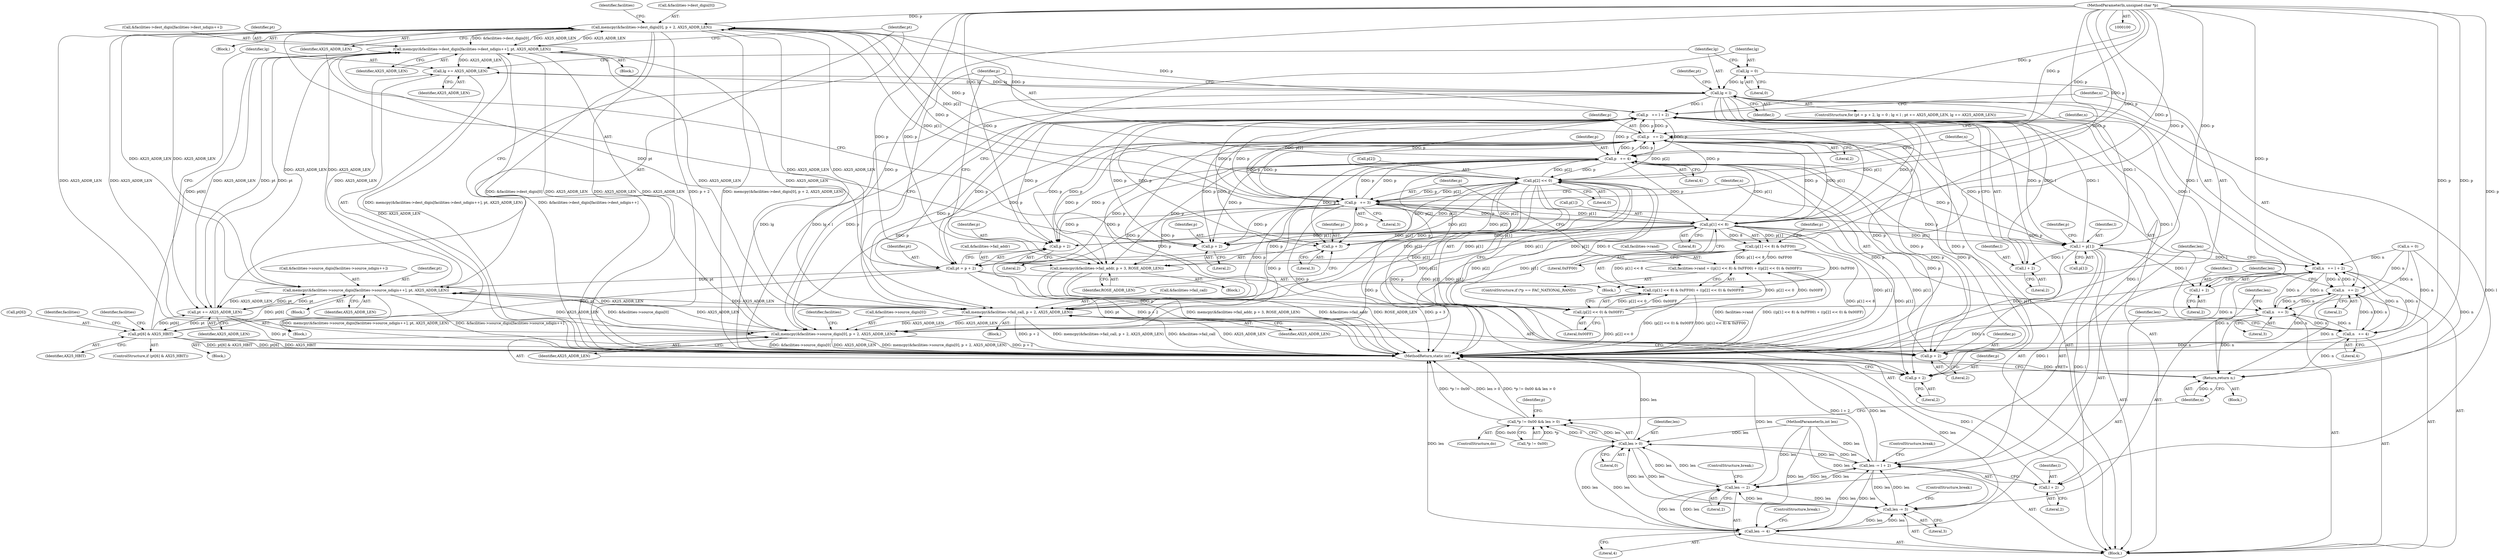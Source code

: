 digraph "0_linux_be20250c13f88375345ad99950190685eda51eb8_1@API" {
"1000224" [label="(Call,memcpy(&facilities->dest_digis[0], p + 2, AX25_ADDR_LEN))"];
"1000364" [label="(Call,p   += l + 2)"];
"1000302" [label="(Call,lg < l)"];
"1000309" [label="(Call,lg += AX25_ADDR_LEN)"];
"1000329" [label="(Call,memcpy(&facilities->dest_digis[facilities->dest_ndigis++], pt, AX25_ADDR_LEN))"];
"1000224" [label="(Call,memcpy(&facilities->dest_digis[0], p + 2, AX25_ADDR_LEN))"];
"1000125" [label="(Call,p   += 2)"];
"1000171" [label="(Call,p   += 4)"];
"1000154" [label="(Call,p[2] << 0)"];
"1000160" [label="(Call,p   += 3)"];
"1000147" [label="(Call,p[1] << 8)"];
"1000101" [label="(MethodParameterIn,unsigned char *p)"];
"1000247" [label="(Call,memcpy(&facilities->fail_call, p + 2, AX25_ADDR_LEN))"];
"1000197" [label="(Call,memcpy(&facilities->source_digis[0], p + 2, AX25_ADDR_LEN))"];
"1000352" [label="(Call,memcpy(&facilities->source_digis[facilities->source_ndigis++], pt, AX25_ADDR_LEN))"];
"1000314" [label="(Call,pt[6] & AX25_HBIT)"];
"1000306" [label="(Call,pt += AX25_ADDR_LEN)"];
"1000294" [label="(Call,pt = p + 2)"];
"1000299" [label="(Call,lg = 0)"];
"1000182" [label="(Call,l = p[1])"];
"1000146" [label="(Call,(p[1] << 8) & 0xFF00)"];
"1000141" [label="(Call,facilities->rand = ((p[1] << 8) & 0xFF00) + ((p[2] << 0) & 0x00FF))"];
"1000145" [label="(Call,((p[1] << 8) & 0xFF00) + ((p[2] << 0) & 0x00FF))"];
"1000153" [label="(Call,(p[2] << 0) & 0x00FF)"];
"1000366" [label="(Call,l + 2)"];
"1000369" [label="(Call,n   += l + 2)"];
"1000128" [label="(Call,n   += 2)"];
"1000163" [label="(Call,n   += 3)"];
"1000174" [label="(Call,n   += 4)"];
"1000388" [label="(Return,return n;)"];
"1000371" [label="(Call,l + 2)"];
"1000374" [label="(Call,len -= l + 2)"];
"1000131" [label="(Call,len -= 2)"];
"1000166" [label="(Call,len -= 3)"];
"1000177" [label="(Call,len -= 4)"];
"1000385" [label="(Call,len > 0)"];
"1000380" [label="(Call,*p != 0x00 && len > 0)"];
"1000376" [label="(Call,l + 2)"];
"1000204" [label="(Call,p + 2)"];
"1000231" [label="(Call,p + 2)"];
"1000252" [label="(Call,p + 2)"];
"1000263" [label="(Call,memcpy(&facilities->fail_addr, p + 3, ROSE_ADDR_LEN))"];
"1000268" [label="(Call,p + 3)"];
"1000296" [label="(Call,p + 2)"];
"1000166" [label="(Call,len -= 3)"];
"1000293" [label="(Block,)"];
"1000121" [label="(Identifier,p)"];
"1000248" [label="(Call,&facilities->fail_call)"];
"1000162" [label="(Literal,3)"];
"1000130" [label="(Literal,2)"];
"1000168" [label="(Literal,3)"];
"1000246" [label="(Block,)"];
"1000377" [label="(Identifier,l)"];
"1000263" [label="(Call,memcpy(&facilities->fail_addr, p + 3, ROSE_ADDR_LEN))"];
"1000127" [label="(Literal,2)"];
"1000304" [label="(Identifier,l)"];
"1000262" [label="(Block,)"];
"1000380" [label="(Call,*p != 0x00 && len > 0)"];
"1000126" [label="(Identifier,p)"];
"1000374" [label="(Call,len -= l + 2)"];
"1000379" [label="(ControlStructure,break;)"];
"1000169" [label="(ControlStructure,break;)"];
"1000313" [label="(ControlStructure,if (pt[6] & AX25_HBIT))"];
"1000311" [label="(Identifier,AX25_ADDR_LEN)"];
"1000323" [label="(Identifier,facilities)"];
"1000103" [label="(MethodParameterIn,int len)"];
"1000165" [label="(Literal,3)"];
"1000296" [label="(Call,p + 2)"];
"1000132" [label="(Identifier,len)"];
"1000252" [label="(Call,p + 2)"];
"1000167" [label="(Identifier,len)"];
"1000178" [label="(Identifier,len)"];
"1000164" [label="(Identifier,n)"];
"1000180" [label="(ControlStructure,break;)"];
"1000141" [label="(Call,facilities->rand = ((p[1] << 8) & 0xFF00) + ((p[2] << 0) & 0x00FF))"];
"1000307" [label="(Identifier,pt)"];
"1000353" [label="(Call,&facilities->source_digis[facilities->source_ndigis++])"];
"1000104" [label="(Block,)"];
"1000234" [label="(Identifier,AX25_ADDR_LEN)"];
"1000134" [label="(ControlStructure,break;)"];
"1000370" [label="(Identifier,n)"];
"1000362" [label="(Identifier,pt)"];
"1000308" [label="(Identifier,AX25_ADDR_LEN)"];
"1000123" [label="(Block,)"];
"1000197" [label="(Call,memcpy(&facilities->source_digis[0], p + 2, AX25_ADDR_LEN))"];
"1000268" [label="(Call,p + 3)"];
"1000315" [label="(Call,pt[6])"];
"1000177" [label="(Call,len -= 4)"];
"1000346" [label="(Identifier,facilities)"];
"1000146" [label="(Call,(p[1] << 8) & 0xFF00)"];
"1000294" [label="(Call,pt = p + 2)"];
"1000161" [label="(Identifier,p)"];
"1000330" [label="(Call,&facilities->dest_digis[facilities->dest_ndigis++])"];
"1000148" [label="(Call,p[1])"];
"1000237" [label="(Identifier,facilities)"];
"1000155" [label="(Call,p[2])"];
"1000171" [label="(Call,p   += 4)"];
"1000172" [label="(Identifier,p)"];
"1000158" [label="(Literal,0)"];
"1000207" [label="(Identifier,AX25_ADDR_LEN)"];
"1000182" [label="(Call,l = p[1])"];
"1000183" [label="(Identifier,l)"];
"1000264" [label="(Call,&facilities->fail_addr)"];
"1000184" [label="(Call,p[1])"];
"1000386" [label="(Identifier,len)"];
"1000205" [label="(Identifier,p)"];
"1000136" [label="(ControlStructure,if (*p == FAC_NATIONAL_RAND))"];
"1000224" [label="(Call,memcpy(&facilities->dest_digis[0], p + 2, AX25_ADDR_LEN))"];
"1000131" [label="(Call,len -= 2)"];
"1000292" [label="(ControlStructure,for (pt = p + 2, lg = 0 ; lg < l ; pt += AX25_ADDR_LEN, lg += AX25_ADDR_LEN))"];
"1000295" [label="(Identifier,pt)"];
"1000352" [label="(Call,memcpy(&facilities->source_digis[facilities->source_ndigis++], pt, AX25_ADDR_LEN))"];
"1000116" [label="(ControlStructure,do)"];
"1000340" [label="(Identifier,AX25_ADDR_LEN)"];
"1000390" [label="(MethodReturn,static int)"];
"1000302" [label="(Call,lg < l)"];
"1000297" [label="(Identifier,p)"];
"1000365" [label="(Identifier,p)"];
"1000366" [label="(Call,l + 2)"];
"1000156" [label="(Identifier,p)"];
"1000300" [label="(Identifier,lg)"];
"1000389" [label="(Identifier,n)"];
"1000154" [label="(Call,p[2] << 0)"];
"1000206" [label="(Literal,2)"];
"1000210" [label="(Identifier,facilities)"];
"1000142" [label="(Call,facilities->rand)"];
"1000299" [label="(Call,lg = 0)"];
"1000309" [label="(Call,lg += AX25_ADDR_LEN)"];
"1000329" [label="(Call,memcpy(&facilities->dest_digis[facilities->dest_ndigis++], pt, AX25_ADDR_LEN))"];
"1000305" [label="(Block,)"];
"1000190" [label="(Identifier,p)"];
"1000301" [label="(Literal,0)"];
"1000369" [label="(Call,n   += l + 2)"];
"1000153" [label="(Call,(p[2] << 0) & 0x00FF)"];
"1000151" [label="(Literal,8)"];
"1000179" [label="(Literal,4)"];
"1000270" [label="(Literal,3)"];
"1000271" [label="(Identifier,ROSE_ADDR_LEN)"];
"1000318" [label="(Identifier,AX25_HBIT)"];
"1000342" [label="(Block,)"];
"1000375" [label="(Identifier,len)"];
"1000160" [label="(Call,p   += 3)"];
"1000101" [label="(MethodParameterIn,unsigned char *p)"];
"1000196" [label="(Block,)"];
"1000176" [label="(Literal,4)"];
"1000204" [label="(Call,p + 2)"];
"1000231" [label="(Call,p + 2)"];
"1000174" [label="(Call,n   += 4)"];
"1000316" [label="(Identifier,pt)"];
"1000223" [label="(Block,)"];
"1000372" [label="(Identifier,l)"];
"1000225" [label="(Call,&facilities->dest_digis[0])"];
"1000109" [label="(Call,n = 0)"];
"1000147" [label="(Call,p[1] << 8)"];
"1000363" [label="(Identifier,AX25_ADDR_LEN)"];
"1000129" [label="(Identifier,n)"];
"1000145" [label="(Call,((p[1] << 8) & 0xFF00) + ((p[2] << 0) & 0x00FF))"];
"1000368" [label="(Literal,2)"];
"1000306" [label="(Call,pt += AX25_ADDR_LEN)"];
"1000175" [label="(Identifier,n)"];
"1000125" [label="(Call,p   += 2)"];
"1000387" [label="(Literal,0)"];
"1000373" [label="(Literal,2)"];
"1000233" [label="(Literal,2)"];
"1000163" [label="(Call,n   += 3)"];
"1000381" [label="(Call,*p != 0x00)"];
"1000173" [label="(Literal,4)"];
"1000367" [label="(Identifier,l)"];
"1000385" [label="(Call,len > 0)"];
"1000232" [label="(Identifier,p)"];
"1000371" [label="(Call,l + 2)"];
"1000254" [label="(Literal,2)"];
"1000128" [label="(Call,n   += 2)"];
"1000253" [label="(Identifier,p)"];
"1000303" [label="(Identifier,lg)"];
"1000310" [label="(Identifier,lg)"];
"1000255" [label="(Identifier,AX25_ADDR_LEN)"];
"1000159" [label="(Literal,0x00FF)"];
"1000376" [label="(Call,l + 2)"];
"1000314" [label="(Call,pt[6] & AX25_HBIT)"];
"1000269" [label="(Identifier,p)"];
"1000133" [label="(Literal,2)"];
"1000378" [label="(Literal,2)"];
"1000298" [label="(Literal,2)"];
"1000247" [label="(Call,memcpy(&facilities->fail_call, p + 2, AX25_ADDR_LEN))"];
"1000339" [label="(Identifier,pt)"];
"1000152" [label="(Literal,0xFF00)"];
"1000198" [label="(Call,&facilities->source_digis[0])"];
"1000388" [label="(Return,return n;)"];
"1000364" [label="(Call,p   += l + 2)"];
"1000319" [label="(Block,)"];
"1000224" -> "1000223"  [label="AST: "];
"1000224" -> "1000234"  [label="CFG: "];
"1000225" -> "1000224"  [label="AST: "];
"1000231" -> "1000224"  [label="AST: "];
"1000234" -> "1000224"  [label="AST: "];
"1000237" -> "1000224"  [label="CFG: "];
"1000224" -> "1000390"  [label="DDG: &facilities->dest_digis[0]"];
"1000224" -> "1000390"  [label="DDG: p + 2"];
"1000224" -> "1000390"  [label="DDG: AX25_ADDR_LEN"];
"1000224" -> "1000390"  [label="DDG: memcpy(&facilities->dest_digis[0], p + 2, AX25_ADDR_LEN)"];
"1000224" -> "1000197"  [label="DDG: AX25_ADDR_LEN"];
"1000364" -> "1000224"  [label="DDG: p"];
"1000125" -> "1000224"  [label="DDG: p"];
"1000171" -> "1000224"  [label="DDG: p"];
"1000154" -> "1000224"  [label="DDG: p[2]"];
"1000160" -> "1000224"  [label="DDG: p"];
"1000101" -> "1000224"  [label="DDG: p"];
"1000147" -> "1000224"  [label="DDG: p[1]"];
"1000247" -> "1000224"  [label="DDG: AX25_ADDR_LEN"];
"1000197" -> "1000224"  [label="DDG: AX25_ADDR_LEN"];
"1000329" -> "1000224"  [label="DDG: AX25_ADDR_LEN"];
"1000352" -> "1000224"  [label="DDG: AX25_ADDR_LEN"];
"1000224" -> "1000247"  [label="DDG: AX25_ADDR_LEN"];
"1000224" -> "1000329"  [label="DDG: &facilities->dest_digis[0]"];
"1000224" -> "1000329"  [label="DDG: AX25_ADDR_LEN"];
"1000224" -> "1000352"  [label="DDG: AX25_ADDR_LEN"];
"1000364" -> "1000123"  [label="AST: "];
"1000364" -> "1000366"  [label="CFG: "];
"1000365" -> "1000364"  [label="AST: "];
"1000366" -> "1000364"  [label="AST: "];
"1000370" -> "1000364"  [label="CFG: "];
"1000364" -> "1000390"  [label="DDG: p"];
"1000364" -> "1000125"  [label="DDG: p"];
"1000364" -> "1000147"  [label="DDG: p"];
"1000364" -> "1000154"  [label="DDG: p"];
"1000364" -> "1000160"  [label="DDG: p"];
"1000364" -> "1000171"  [label="DDG: p"];
"1000364" -> "1000182"  [label="DDG: p"];
"1000364" -> "1000197"  [label="DDG: p"];
"1000364" -> "1000204"  [label="DDG: p"];
"1000364" -> "1000231"  [label="DDG: p"];
"1000364" -> "1000247"  [label="DDG: p"];
"1000364" -> "1000252"  [label="DDG: p"];
"1000364" -> "1000263"  [label="DDG: p"];
"1000364" -> "1000268"  [label="DDG: p"];
"1000364" -> "1000294"  [label="DDG: p"];
"1000364" -> "1000296"  [label="DDG: p"];
"1000302" -> "1000364"  [label="DDG: l"];
"1000182" -> "1000364"  [label="DDG: l"];
"1000125" -> "1000364"  [label="DDG: p"];
"1000171" -> "1000364"  [label="DDG: p"];
"1000154" -> "1000364"  [label="DDG: p[2]"];
"1000160" -> "1000364"  [label="DDG: p"];
"1000101" -> "1000364"  [label="DDG: p"];
"1000147" -> "1000364"  [label="DDG: p[1]"];
"1000302" -> "1000292"  [label="AST: "];
"1000302" -> "1000304"  [label="CFG: "];
"1000303" -> "1000302"  [label="AST: "];
"1000304" -> "1000302"  [label="AST: "];
"1000316" -> "1000302"  [label="CFG: "];
"1000365" -> "1000302"  [label="CFG: "];
"1000302" -> "1000390"  [label="DDG: l"];
"1000302" -> "1000390"  [label="DDG: lg"];
"1000302" -> "1000390"  [label="DDG: lg < l"];
"1000309" -> "1000302"  [label="DDG: lg"];
"1000299" -> "1000302"  [label="DDG: lg"];
"1000182" -> "1000302"  [label="DDG: l"];
"1000302" -> "1000309"  [label="DDG: lg"];
"1000302" -> "1000366"  [label="DDG: l"];
"1000302" -> "1000369"  [label="DDG: l"];
"1000302" -> "1000371"  [label="DDG: l"];
"1000302" -> "1000374"  [label="DDG: l"];
"1000302" -> "1000376"  [label="DDG: l"];
"1000309" -> "1000305"  [label="AST: "];
"1000309" -> "1000311"  [label="CFG: "];
"1000310" -> "1000309"  [label="AST: "];
"1000311" -> "1000309"  [label="AST: "];
"1000303" -> "1000309"  [label="CFG: "];
"1000309" -> "1000390"  [label="DDG: AX25_ADDR_LEN"];
"1000329" -> "1000309"  [label="DDG: AX25_ADDR_LEN"];
"1000352" -> "1000309"  [label="DDG: AX25_ADDR_LEN"];
"1000329" -> "1000319"  [label="AST: "];
"1000329" -> "1000340"  [label="CFG: "];
"1000330" -> "1000329"  [label="AST: "];
"1000339" -> "1000329"  [label="AST: "];
"1000340" -> "1000329"  [label="AST: "];
"1000307" -> "1000329"  [label="CFG: "];
"1000329" -> "1000390"  [label="DDG: memcpy(&facilities->dest_digis[facilities->dest_ndigis++], pt, AX25_ADDR_LEN)"];
"1000329" -> "1000390"  [label="DDG: &facilities->dest_digis[facilities->dest_ndigis++]"];
"1000329" -> "1000197"  [label="DDG: AX25_ADDR_LEN"];
"1000329" -> "1000247"  [label="DDG: AX25_ADDR_LEN"];
"1000329" -> "1000306"  [label="DDG: AX25_ADDR_LEN"];
"1000329" -> "1000306"  [label="DDG: pt"];
"1000314" -> "1000329"  [label="DDG: pt[6]"];
"1000306" -> "1000329"  [label="DDG: pt"];
"1000294" -> "1000329"  [label="DDG: pt"];
"1000247" -> "1000329"  [label="DDG: AX25_ADDR_LEN"];
"1000197" -> "1000329"  [label="DDG: AX25_ADDR_LEN"];
"1000352" -> "1000329"  [label="DDG: AX25_ADDR_LEN"];
"1000329" -> "1000352"  [label="DDG: AX25_ADDR_LEN"];
"1000125" -> "1000123"  [label="AST: "];
"1000125" -> "1000127"  [label="CFG: "];
"1000126" -> "1000125"  [label="AST: "];
"1000127" -> "1000125"  [label="AST: "];
"1000129" -> "1000125"  [label="CFG: "];
"1000125" -> "1000390"  [label="DDG: p"];
"1000171" -> "1000125"  [label="DDG: p"];
"1000154" -> "1000125"  [label="DDG: p[2]"];
"1000147" -> "1000125"  [label="DDG: p[1]"];
"1000160" -> "1000125"  [label="DDG: p"];
"1000101" -> "1000125"  [label="DDG: p"];
"1000125" -> "1000147"  [label="DDG: p"];
"1000125" -> "1000154"  [label="DDG: p"];
"1000125" -> "1000160"  [label="DDG: p"];
"1000125" -> "1000171"  [label="DDG: p"];
"1000125" -> "1000182"  [label="DDG: p"];
"1000125" -> "1000197"  [label="DDG: p"];
"1000125" -> "1000204"  [label="DDG: p"];
"1000125" -> "1000231"  [label="DDG: p"];
"1000125" -> "1000247"  [label="DDG: p"];
"1000125" -> "1000252"  [label="DDG: p"];
"1000125" -> "1000263"  [label="DDG: p"];
"1000125" -> "1000268"  [label="DDG: p"];
"1000125" -> "1000294"  [label="DDG: p"];
"1000125" -> "1000296"  [label="DDG: p"];
"1000171" -> "1000123"  [label="AST: "];
"1000171" -> "1000173"  [label="CFG: "];
"1000172" -> "1000171"  [label="AST: "];
"1000173" -> "1000171"  [label="AST: "];
"1000175" -> "1000171"  [label="CFG: "];
"1000171" -> "1000390"  [label="DDG: p"];
"1000171" -> "1000147"  [label="DDG: p"];
"1000171" -> "1000154"  [label="DDG: p"];
"1000171" -> "1000160"  [label="DDG: p"];
"1000154" -> "1000171"  [label="DDG: p[2]"];
"1000147" -> "1000171"  [label="DDG: p[1]"];
"1000160" -> "1000171"  [label="DDG: p"];
"1000101" -> "1000171"  [label="DDG: p"];
"1000171" -> "1000182"  [label="DDG: p"];
"1000171" -> "1000197"  [label="DDG: p"];
"1000171" -> "1000204"  [label="DDG: p"];
"1000171" -> "1000231"  [label="DDG: p"];
"1000171" -> "1000247"  [label="DDG: p"];
"1000171" -> "1000252"  [label="DDG: p"];
"1000171" -> "1000263"  [label="DDG: p"];
"1000171" -> "1000268"  [label="DDG: p"];
"1000171" -> "1000294"  [label="DDG: p"];
"1000171" -> "1000296"  [label="DDG: p"];
"1000154" -> "1000153"  [label="AST: "];
"1000154" -> "1000158"  [label="CFG: "];
"1000155" -> "1000154"  [label="AST: "];
"1000158" -> "1000154"  [label="AST: "];
"1000159" -> "1000154"  [label="CFG: "];
"1000154" -> "1000390"  [label="DDG: p[2]"];
"1000154" -> "1000153"  [label="DDG: p[2]"];
"1000154" -> "1000153"  [label="DDG: 0"];
"1000160" -> "1000154"  [label="DDG: p"];
"1000101" -> "1000154"  [label="DDG: p"];
"1000154" -> "1000160"  [label="DDG: p[2]"];
"1000154" -> "1000197"  [label="DDG: p[2]"];
"1000154" -> "1000204"  [label="DDG: p[2]"];
"1000154" -> "1000231"  [label="DDG: p[2]"];
"1000154" -> "1000247"  [label="DDG: p[2]"];
"1000154" -> "1000252"  [label="DDG: p[2]"];
"1000154" -> "1000263"  [label="DDG: p[2]"];
"1000154" -> "1000268"  [label="DDG: p[2]"];
"1000154" -> "1000294"  [label="DDG: p[2]"];
"1000154" -> "1000296"  [label="DDG: p[2]"];
"1000160" -> "1000123"  [label="AST: "];
"1000160" -> "1000162"  [label="CFG: "];
"1000161" -> "1000160"  [label="AST: "];
"1000162" -> "1000160"  [label="AST: "];
"1000164" -> "1000160"  [label="CFG: "];
"1000160" -> "1000390"  [label="DDG: p"];
"1000160" -> "1000147"  [label="DDG: p"];
"1000147" -> "1000160"  [label="DDG: p[1]"];
"1000101" -> "1000160"  [label="DDG: p"];
"1000160" -> "1000182"  [label="DDG: p"];
"1000160" -> "1000197"  [label="DDG: p"];
"1000160" -> "1000204"  [label="DDG: p"];
"1000160" -> "1000231"  [label="DDG: p"];
"1000160" -> "1000247"  [label="DDG: p"];
"1000160" -> "1000252"  [label="DDG: p"];
"1000160" -> "1000263"  [label="DDG: p"];
"1000160" -> "1000268"  [label="DDG: p"];
"1000160" -> "1000294"  [label="DDG: p"];
"1000160" -> "1000296"  [label="DDG: p"];
"1000147" -> "1000146"  [label="AST: "];
"1000147" -> "1000151"  [label="CFG: "];
"1000148" -> "1000147"  [label="AST: "];
"1000151" -> "1000147"  [label="AST: "];
"1000152" -> "1000147"  [label="CFG: "];
"1000147" -> "1000390"  [label="DDG: p[1]"];
"1000147" -> "1000146"  [label="DDG: p[1]"];
"1000147" -> "1000146"  [label="DDG: 8"];
"1000101" -> "1000147"  [label="DDG: p"];
"1000147" -> "1000182"  [label="DDG: p[1]"];
"1000147" -> "1000197"  [label="DDG: p[1]"];
"1000147" -> "1000204"  [label="DDG: p[1]"];
"1000147" -> "1000231"  [label="DDG: p[1]"];
"1000147" -> "1000247"  [label="DDG: p[1]"];
"1000147" -> "1000252"  [label="DDG: p[1]"];
"1000147" -> "1000263"  [label="DDG: p[1]"];
"1000147" -> "1000268"  [label="DDG: p[1]"];
"1000147" -> "1000294"  [label="DDG: p[1]"];
"1000147" -> "1000296"  [label="DDG: p[1]"];
"1000101" -> "1000100"  [label="AST: "];
"1000101" -> "1000390"  [label="DDG: p"];
"1000101" -> "1000182"  [label="DDG: p"];
"1000101" -> "1000197"  [label="DDG: p"];
"1000101" -> "1000204"  [label="DDG: p"];
"1000101" -> "1000231"  [label="DDG: p"];
"1000101" -> "1000247"  [label="DDG: p"];
"1000101" -> "1000252"  [label="DDG: p"];
"1000101" -> "1000263"  [label="DDG: p"];
"1000101" -> "1000268"  [label="DDG: p"];
"1000101" -> "1000294"  [label="DDG: p"];
"1000101" -> "1000296"  [label="DDG: p"];
"1000247" -> "1000246"  [label="AST: "];
"1000247" -> "1000255"  [label="CFG: "];
"1000248" -> "1000247"  [label="AST: "];
"1000252" -> "1000247"  [label="AST: "];
"1000255" -> "1000247"  [label="AST: "];
"1000365" -> "1000247"  [label="CFG: "];
"1000247" -> "1000390"  [label="DDG: &facilities->fail_call"];
"1000247" -> "1000390"  [label="DDG: AX25_ADDR_LEN"];
"1000247" -> "1000390"  [label="DDG: p + 2"];
"1000247" -> "1000390"  [label="DDG: memcpy(&facilities->fail_call, p + 2, AX25_ADDR_LEN)"];
"1000247" -> "1000197"  [label="DDG: AX25_ADDR_LEN"];
"1000197" -> "1000247"  [label="DDG: AX25_ADDR_LEN"];
"1000352" -> "1000247"  [label="DDG: AX25_ADDR_LEN"];
"1000247" -> "1000352"  [label="DDG: AX25_ADDR_LEN"];
"1000197" -> "1000196"  [label="AST: "];
"1000197" -> "1000207"  [label="CFG: "];
"1000198" -> "1000197"  [label="AST: "];
"1000204" -> "1000197"  [label="AST: "];
"1000207" -> "1000197"  [label="AST: "];
"1000210" -> "1000197"  [label="CFG: "];
"1000197" -> "1000390"  [label="DDG: AX25_ADDR_LEN"];
"1000197" -> "1000390"  [label="DDG: memcpy(&facilities->source_digis[0], p + 2, AX25_ADDR_LEN)"];
"1000197" -> "1000390"  [label="DDG: p + 2"];
"1000197" -> "1000390"  [label="DDG: &facilities->source_digis[0]"];
"1000352" -> "1000197"  [label="DDG: AX25_ADDR_LEN"];
"1000197" -> "1000352"  [label="DDG: &facilities->source_digis[0]"];
"1000197" -> "1000352"  [label="DDG: AX25_ADDR_LEN"];
"1000352" -> "1000342"  [label="AST: "];
"1000352" -> "1000363"  [label="CFG: "];
"1000353" -> "1000352"  [label="AST: "];
"1000362" -> "1000352"  [label="AST: "];
"1000363" -> "1000352"  [label="AST: "];
"1000307" -> "1000352"  [label="CFG: "];
"1000352" -> "1000390"  [label="DDG: &facilities->source_digis[facilities->source_ndigis++]"];
"1000352" -> "1000390"  [label="DDG: memcpy(&facilities->source_digis[facilities->source_ndigis++], pt, AX25_ADDR_LEN)"];
"1000352" -> "1000306"  [label="DDG: AX25_ADDR_LEN"];
"1000352" -> "1000306"  [label="DDG: pt"];
"1000314" -> "1000352"  [label="DDG: pt[6]"];
"1000306" -> "1000352"  [label="DDG: pt"];
"1000294" -> "1000352"  [label="DDG: pt"];
"1000314" -> "1000313"  [label="AST: "];
"1000314" -> "1000318"  [label="CFG: "];
"1000315" -> "1000314"  [label="AST: "];
"1000318" -> "1000314"  [label="AST: "];
"1000323" -> "1000314"  [label="CFG: "];
"1000346" -> "1000314"  [label="CFG: "];
"1000314" -> "1000390"  [label="DDG: pt[6]"];
"1000314" -> "1000390"  [label="DDG: AX25_HBIT"];
"1000314" -> "1000390"  [label="DDG: pt[6] & AX25_HBIT"];
"1000314" -> "1000306"  [label="DDG: pt[6]"];
"1000306" -> "1000314"  [label="DDG: pt"];
"1000294" -> "1000314"  [label="DDG: pt"];
"1000306" -> "1000305"  [label="AST: "];
"1000306" -> "1000308"  [label="CFG: "];
"1000307" -> "1000306"  [label="AST: "];
"1000308" -> "1000306"  [label="AST: "];
"1000310" -> "1000306"  [label="CFG: "];
"1000306" -> "1000390"  [label="DDG: pt"];
"1000294" -> "1000293"  [label="AST: "];
"1000294" -> "1000296"  [label="CFG: "];
"1000295" -> "1000294"  [label="AST: "];
"1000296" -> "1000294"  [label="AST: "];
"1000300" -> "1000294"  [label="CFG: "];
"1000294" -> "1000390"  [label="DDG: p + 2"];
"1000294" -> "1000390"  [label="DDG: pt"];
"1000299" -> "1000293"  [label="AST: "];
"1000299" -> "1000301"  [label="CFG: "];
"1000300" -> "1000299"  [label="AST: "];
"1000301" -> "1000299"  [label="AST: "];
"1000303" -> "1000299"  [label="CFG: "];
"1000182" -> "1000123"  [label="AST: "];
"1000182" -> "1000184"  [label="CFG: "];
"1000183" -> "1000182"  [label="AST: "];
"1000184" -> "1000182"  [label="AST: "];
"1000190" -> "1000182"  [label="CFG: "];
"1000182" -> "1000390"  [label="DDG: p[1]"];
"1000182" -> "1000366"  [label="DDG: l"];
"1000182" -> "1000369"  [label="DDG: l"];
"1000182" -> "1000371"  [label="DDG: l"];
"1000182" -> "1000374"  [label="DDG: l"];
"1000182" -> "1000376"  [label="DDG: l"];
"1000146" -> "1000145"  [label="AST: "];
"1000146" -> "1000152"  [label="CFG: "];
"1000152" -> "1000146"  [label="AST: "];
"1000156" -> "1000146"  [label="CFG: "];
"1000146" -> "1000390"  [label="DDG: p[1] << 8"];
"1000146" -> "1000141"  [label="DDG: p[1] << 8"];
"1000146" -> "1000141"  [label="DDG: 0xFF00"];
"1000146" -> "1000145"  [label="DDG: p[1] << 8"];
"1000146" -> "1000145"  [label="DDG: 0xFF00"];
"1000141" -> "1000136"  [label="AST: "];
"1000141" -> "1000145"  [label="CFG: "];
"1000142" -> "1000141"  [label="AST: "];
"1000145" -> "1000141"  [label="AST: "];
"1000161" -> "1000141"  [label="CFG: "];
"1000141" -> "1000390"  [label="DDG: facilities->rand"];
"1000141" -> "1000390"  [label="DDG: ((p[1] << 8) & 0xFF00) + ((p[2] << 0) & 0x00FF)"];
"1000153" -> "1000141"  [label="DDG: p[2] << 0"];
"1000153" -> "1000141"  [label="DDG: 0x00FF"];
"1000145" -> "1000153"  [label="CFG: "];
"1000153" -> "1000145"  [label="AST: "];
"1000145" -> "1000390"  [label="DDG: (p[2] << 0) & 0x00FF"];
"1000145" -> "1000390"  [label="DDG: (p[1] << 8) & 0xFF00"];
"1000153" -> "1000145"  [label="DDG: p[2] << 0"];
"1000153" -> "1000145"  [label="DDG: 0x00FF"];
"1000153" -> "1000159"  [label="CFG: "];
"1000159" -> "1000153"  [label="AST: "];
"1000153" -> "1000390"  [label="DDG: p[2] << 0"];
"1000366" -> "1000368"  [label="CFG: "];
"1000367" -> "1000366"  [label="AST: "];
"1000368" -> "1000366"  [label="AST: "];
"1000369" -> "1000123"  [label="AST: "];
"1000369" -> "1000371"  [label="CFG: "];
"1000370" -> "1000369"  [label="AST: "];
"1000371" -> "1000369"  [label="AST: "];
"1000375" -> "1000369"  [label="CFG: "];
"1000369" -> "1000390"  [label="DDG: n"];
"1000369" -> "1000128"  [label="DDG: n"];
"1000369" -> "1000163"  [label="DDG: n"];
"1000369" -> "1000174"  [label="DDG: n"];
"1000163" -> "1000369"  [label="DDG: n"];
"1000128" -> "1000369"  [label="DDG: n"];
"1000109" -> "1000369"  [label="DDG: n"];
"1000174" -> "1000369"  [label="DDG: n"];
"1000369" -> "1000388"  [label="DDG: n"];
"1000128" -> "1000123"  [label="AST: "];
"1000128" -> "1000130"  [label="CFG: "];
"1000129" -> "1000128"  [label="AST: "];
"1000130" -> "1000128"  [label="AST: "];
"1000132" -> "1000128"  [label="CFG: "];
"1000128" -> "1000390"  [label="DDG: n"];
"1000163" -> "1000128"  [label="DDG: n"];
"1000109" -> "1000128"  [label="DDG: n"];
"1000174" -> "1000128"  [label="DDG: n"];
"1000128" -> "1000163"  [label="DDG: n"];
"1000128" -> "1000174"  [label="DDG: n"];
"1000128" -> "1000388"  [label="DDG: n"];
"1000163" -> "1000123"  [label="AST: "];
"1000163" -> "1000165"  [label="CFG: "];
"1000164" -> "1000163"  [label="AST: "];
"1000165" -> "1000163"  [label="AST: "];
"1000167" -> "1000163"  [label="CFG: "];
"1000163" -> "1000390"  [label="DDG: n"];
"1000109" -> "1000163"  [label="DDG: n"];
"1000174" -> "1000163"  [label="DDG: n"];
"1000163" -> "1000174"  [label="DDG: n"];
"1000163" -> "1000388"  [label="DDG: n"];
"1000174" -> "1000123"  [label="AST: "];
"1000174" -> "1000176"  [label="CFG: "];
"1000175" -> "1000174"  [label="AST: "];
"1000176" -> "1000174"  [label="AST: "];
"1000178" -> "1000174"  [label="CFG: "];
"1000174" -> "1000390"  [label="DDG: n"];
"1000109" -> "1000174"  [label="DDG: n"];
"1000174" -> "1000388"  [label="DDG: n"];
"1000388" -> "1000104"  [label="AST: "];
"1000388" -> "1000389"  [label="CFG: "];
"1000389" -> "1000388"  [label="AST: "];
"1000390" -> "1000388"  [label="CFG: "];
"1000388" -> "1000390"  [label="DDG: <RET>"];
"1000389" -> "1000388"  [label="DDG: n"];
"1000109" -> "1000388"  [label="DDG: n"];
"1000371" -> "1000373"  [label="CFG: "];
"1000372" -> "1000371"  [label="AST: "];
"1000373" -> "1000371"  [label="AST: "];
"1000374" -> "1000123"  [label="AST: "];
"1000374" -> "1000376"  [label="CFG: "];
"1000375" -> "1000374"  [label="AST: "];
"1000376" -> "1000374"  [label="AST: "];
"1000379" -> "1000374"  [label="CFG: "];
"1000374" -> "1000390"  [label="DDG: l + 2"];
"1000374" -> "1000390"  [label="DDG: len"];
"1000374" -> "1000131"  [label="DDG: len"];
"1000374" -> "1000166"  [label="DDG: len"];
"1000374" -> "1000177"  [label="DDG: len"];
"1000177" -> "1000374"  [label="DDG: len"];
"1000131" -> "1000374"  [label="DDG: len"];
"1000385" -> "1000374"  [label="DDG: len"];
"1000166" -> "1000374"  [label="DDG: len"];
"1000103" -> "1000374"  [label="DDG: len"];
"1000374" -> "1000385"  [label="DDG: len"];
"1000131" -> "1000123"  [label="AST: "];
"1000131" -> "1000133"  [label="CFG: "];
"1000132" -> "1000131"  [label="AST: "];
"1000133" -> "1000131"  [label="AST: "];
"1000134" -> "1000131"  [label="CFG: "];
"1000131" -> "1000390"  [label="DDG: len"];
"1000177" -> "1000131"  [label="DDG: len"];
"1000385" -> "1000131"  [label="DDG: len"];
"1000166" -> "1000131"  [label="DDG: len"];
"1000103" -> "1000131"  [label="DDG: len"];
"1000131" -> "1000166"  [label="DDG: len"];
"1000131" -> "1000177"  [label="DDG: len"];
"1000131" -> "1000385"  [label="DDG: len"];
"1000166" -> "1000123"  [label="AST: "];
"1000166" -> "1000168"  [label="CFG: "];
"1000167" -> "1000166"  [label="AST: "];
"1000168" -> "1000166"  [label="AST: "];
"1000169" -> "1000166"  [label="CFG: "];
"1000166" -> "1000390"  [label="DDG: len"];
"1000177" -> "1000166"  [label="DDG: len"];
"1000385" -> "1000166"  [label="DDG: len"];
"1000103" -> "1000166"  [label="DDG: len"];
"1000166" -> "1000177"  [label="DDG: len"];
"1000166" -> "1000385"  [label="DDG: len"];
"1000177" -> "1000123"  [label="AST: "];
"1000177" -> "1000179"  [label="CFG: "];
"1000178" -> "1000177"  [label="AST: "];
"1000179" -> "1000177"  [label="AST: "];
"1000180" -> "1000177"  [label="CFG: "];
"1000177" -> "1000390"  [label="DDG: len"];
"1000385" -> "1000177"  [label="DDG: len"];
"1000103" -> "1000177"  [label="DDG: len"];
"1000177" -> "1000385"  [label="DDG: len"];
"1000385" -> "1000380"  [label="AST: "];
"1000385" -> "1000387"  [label="CFG: "];
"1000386" -> "1000385"  [label="AST: "];
"1000387" -> "1000385"  [label="AST: "];
"1000380" -> "1000385"  [label="CFG: "];
"1000385" -> "1000390"  [label="DDG: len"];
"1000385" -> "1000380"  [label="DDG: len"];
"1000385" -> "1000380"  [label="DDG: 0"];
"1000103" -> "1000385"  [label="DDG: len"];
"1000380" -> "1000116"  [label="AST: "];
"1000380" -> "1000381"  [label="CFG: "];
"1000381" -> "1000380"  [label="AST: "];
"1000121" -> "1000380"  [label="CFG: "];
"1000389" -> "1000380"  [label="CFG: "];
"1000380" -> "1000390"  [label="DDG: *p != 0x00 && len > 0"];
"1000380" -> "1000390"  [label="DDG: *p != 0x00"];
"1000380" -> "1000390"  [label="DDG: len > 0"];
"1000381" -> "1000380"  [label="DDG: *p"];
"1000381" -> "1000380"  [label="DDG: 0x00"];
"1000376" -> "1000378"  [label="CFG: "];
"1000377" -> "1000376"  [label="AST: "];
"1000378" -> "1000376"  [label="AST: "];
"1000376" -> "1000390"  [label="DDG: l"];
"1000204" -> "1000206"  [label="CFG: "];
"1000205" -> "1000204"  [label="AST: "];
"1000206" -> "1000204"  [label="AST: "];
"1000207" -> "1000204"  [label="CFG: "];
"1000231" -> "1000233"  [label="CFG: "];
"1000232" -> "1000231"  [label="AST: "];
"1000233" -> "1000231"  [label="AST: "];
"1000234" -> "1000231"  [label="CFG: "];
"1000252" -> "1000254"  [label="CFG: "];
"1000253" -> "1000252"  [label="AST: "];
"1000254" -> "1000252"  [label="AST: "];
"1000255" -> "1000252"  [label="CFG: "];
"1000263" -> "1000262"  [label="AST: "];
"1000263" -> "1000271"  [label="CFG: "];
"1000264" -> "1000263"  [label="AST: "];
"1000268" -> "1000263"  [label="AST: "];
"1000271" -> "1000263"  [label="AST: "];
"1000365" -> "1000263"  [label="CFG: "];
"1000263" -> "1000390"  [label="DDG: p + 3"];
"1000263" -> "1000390"  [label="DDG: memcpy(&facilities->fail_addr, p + 3, ROSE_ADDR_LEN)"];
"1000263" -> "1000390"  [label="DDG: &facilities->fail_addr"];
"1000263" -> "1000390"  [label="DDG: ROSE_ADDR_LEN"];
"1000268" -> "1000270"  [label="CFG: "];
"1000269" -> "1000268"  [label="AST: "];
"1000270" -> "1000268"  [label="AST: "];
"1000271" -> "1000268"  [label="CFG: "];
"1000296" -> "1000298"  [label="CFG: "];
"1000297" -> "1000296"  [label="AST: "];
"1000298" -> "1000296"  [label="AST: "];
"1000296" -> "1000390"  [label="DDG: p"];
}
